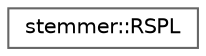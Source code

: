 digraph "Graphical Class Hierarchy"
{
 // LATEX_PDF_SIZE
  bgcolor="transparent";
  edge [fontname=Helvetica,fontsize=10,labelfontname=Helvetica,labelfontsize=10];
  node [fontname=Helvetica,fontsize=10,shape=box,height=0.2,width=0.4];
  rankdir="LR";
  Node0 [id="Node000000",label="stemmer::RSPL",height=0.2,width=0.4,color="grey40", fillcolor="white", style="filled",URL="$classstemmer_1_1RSPL.html",tooltip="Implements the RSPL stemming algorithm."];
}
